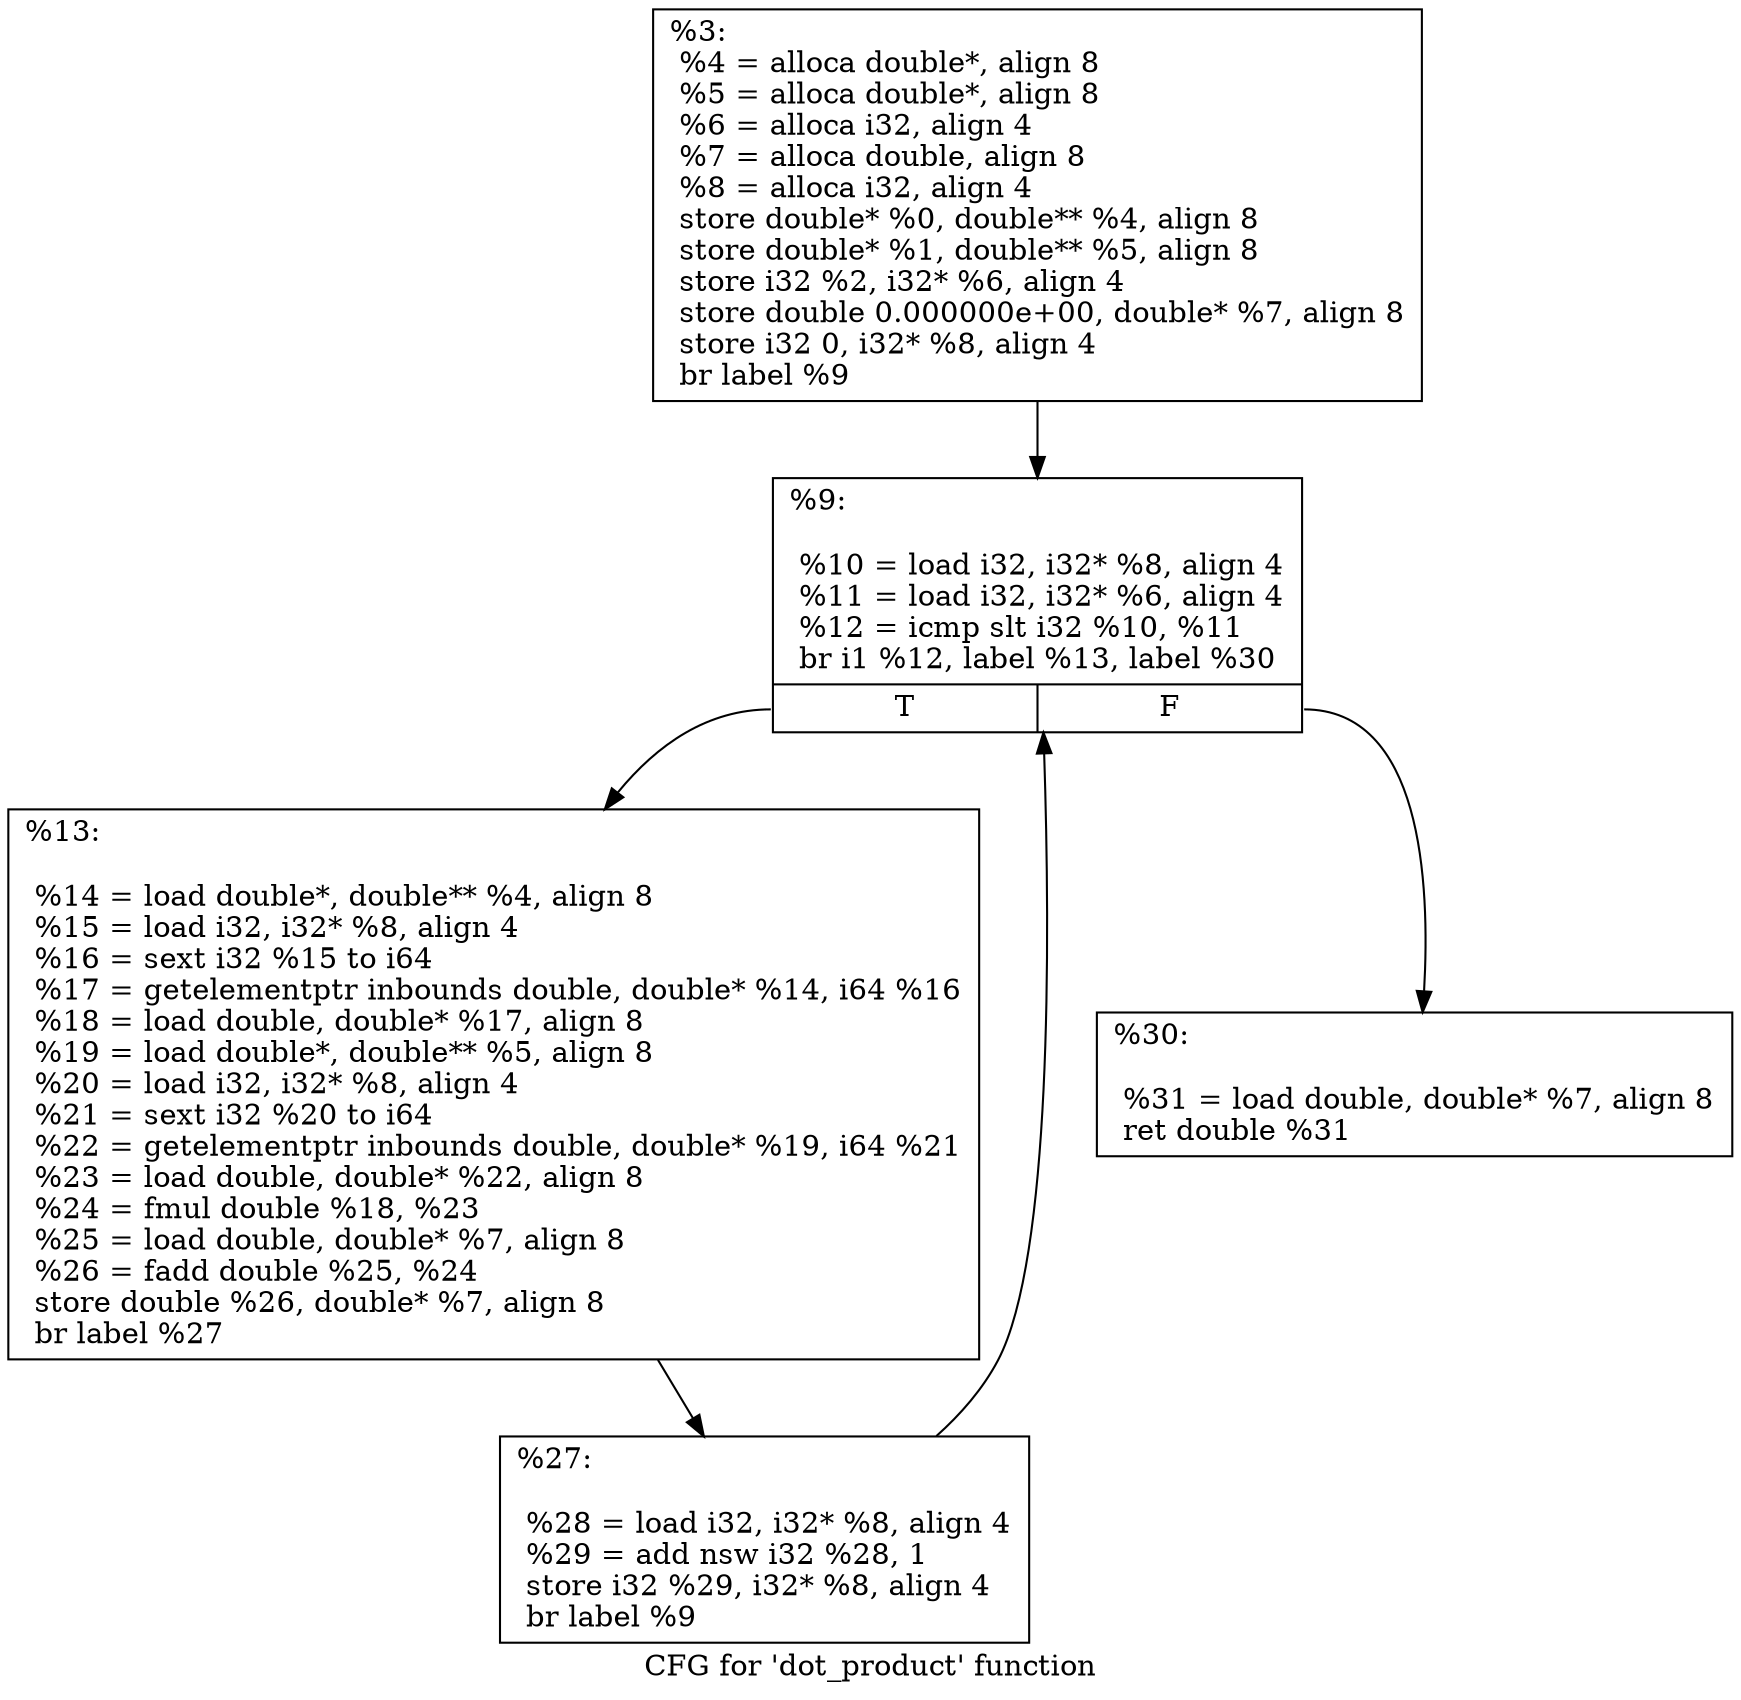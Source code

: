 digraph "CFG for 'dot_product' function" {
	label="CFG for 'dot_product' function";

	Node0x17c5280 [shape=record,label="{%3:\l  %4 = alloca double*, align 8\l  %5 = alloca double*, align 8\l  %6 = alloca i32, align 4\l  %7 = alloca double, align 8\l  %8 = alloca i32, align 4\l  store double* %0, double** %4, align 8\l  store double* %1, double** %5, align 8\l  store i32 %2, i32* %6, align 4\l  store double 0.000000e+00, double* %7, align 8\l  store i32 0, i32* %8, align 4\l  br label %9\l}"];
	Node0x17c5280 -> Node0x17c5330;
	Node0x17c5330 [shape=record,label="{%9:\l\l  %10 = load i32, i32* %8, align 4\l  %11 = load i32, i32* %6, align 4\l  %12 = icmp slt i32 %10, %11\l  br i1 %12, label %13, label %30\l|{<s0>T|<s1>F}}"];
	Node0x17c5330:s0 -> Node0x17c63f0;
	Node0x17c5330:s1 -> Node0x17c6440;
	Node0x17c63f0 [shape=record,label="{%13:\l\l  %14 = load double*, double** %4, align 8\l  %15 = load i32, i32* %8, align 4\l  %16 = sext i32 %15 to i64\l  %17 = getelementptr inbounds double, double* %14, i64 %16\l  %18 = load double, double* %17, align 8\l  %19 = load double*, double** %5, align 8\l  %20 = load i32, i32* %8, align 4\l  %21 = sext i32 %20 to i64\l  %22 = getelementptr inbounds double, double* %19, i64 %21\l  %23 = load double, double* %22, align 8\l  %24 = fmul double %18, %23\l  %25 = load double, double* %7, align 8\l  %26 = fadd double %25, %24\l  store double %26, double* %7, align 8\l  br label %27\l}"];
	Node0x17c63f0 -> Node0x17c6bb0;
	Node0x17c6bb0 [shape=record,label="{%27:\l\l  %28 = load i32, i32* %8, align 4\l  %29 = add nsw i32 %28, 1\l  store i32 %29, i32* %8, align 4\l  br label %9\l}"];
	Node0x17c6bb0 -> Node0x17c5330;
	Node0x17c6440 [shape=record,label="{%30:\l\l  %31 = load double, double* %7, align 8\l  ret double %31\l}"];
}
